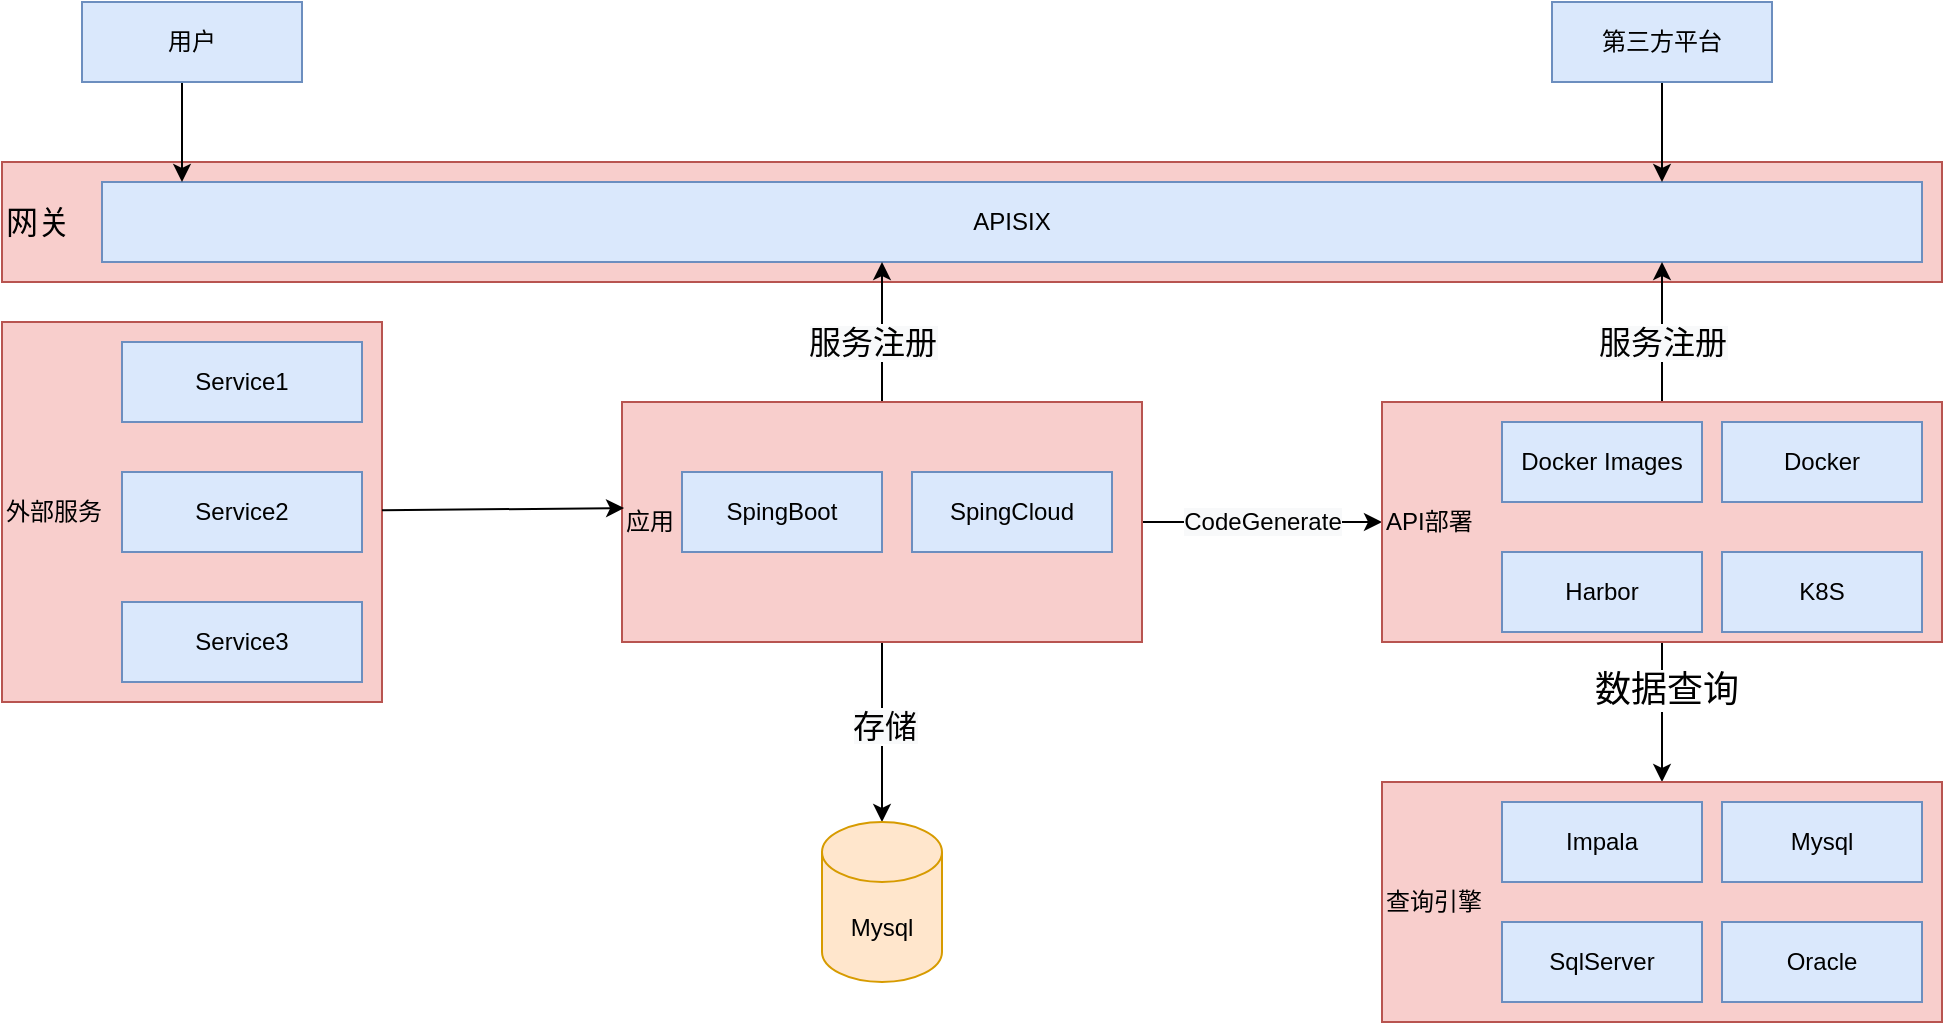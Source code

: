 <mxfile version="14.7.2" type="github">
  <diagram id="r0x-5GXP8GnMD5Ebxjs0" name="Page-1">
    <mxGraphModel dx="1113" dy="695" grid="1" gridSize="10" guides="1" tooltips="1" connect="1" arrows="1" fold="1" page="1" pageScale="1" pageWidth="827" pageHeight="1169" math="0" shadow="0">
      <root>
        <mxCell id="0" />
        <mxCell id="1" parent="0" />
        <mxCell id="jm6ivNQZs0HCPBrGzRNw-1" value="&lt;font style=&quot;font-size: 16px&quot;&gt;网关&lt;/font&gt;" style="rounded=0;whiteSpace=wrap;html=1;fillColor=#f8cecc;strokeColor=#b85450;align=left;" vertex="1" parent="1">
          <mxGeometry y="120" width="970" height="60" as="geometry" />
        </mxCell>
        <mxCell id="jm6ivNQZs0HCPBrGzRNw-2" value="APISIX" style="rounded=0;whiteSpace=wrap;html=1;fillColor=#dae8fc;strokeColor=#6c8ebf;" vertex="1" parent="1">
          <mxGeometry x="50" y="130" width="910" height="40" as="geometry" />
        </mxCell>
        <mxCell id="jm6ivNQZs0HCPBrGzRNw-7" value="" style="edgeStyle=orthogonalEdgeStyle;rounded=0;orthogonalLoop=1;jettySize=auto;html=1;" edge="1" parent="1" source="jm6ivNQZs0HCPBrGzRNw-4" target="jm6ivNQZs0HCPBrGzRNw-2">
          <mxGeometry relative="1" as="geometry">
            <Array as="points">
              <mxPoint x="90" y="90" />
              <mxPoint x="90" y="90" />
            </Array>
          </mxGeometry>
        </mxCell>
        <mxCell id="jm6ivNQZs0HCPBrGzRNw-4" value="用户" style="rounded=0;whiteSpace=wrap;html=1;fillColor=#dae8fc;strokeColor=#6c8ebf;" vertex="1" parent="1">
          <mxGeometry x="40" y="40" width="110" height="40" as="geometry" />
        </mxCell>
        <mxCell id="jm6ivNQZs0HCPBrGzRNw-51" value="" style="edgeStyle=orthogonalEdgeStyle;rounded=0;orthogonalLoop=1;jettySize=auto;html=1;" edge="1" parent="1" source="jm6ivNQZs0HCPBrGzRNw-5" target="jm6ivNQZs0HCPBrGzRNw-2">
          <mxGeometry relative="1" as="geometry">
            <Array as="points">
              <mxPoint x="835" y="130" />
              <mxPoint x="835" y="130" />
            </Array>
          </mxGeometry>
        </mxCell>
        <mxCell id="jm6ivNQZs0HCPBrGzRNw-5" value="第三方平台" style="rounded=0;whiteSpace=wrap;html=1;fillColor=#dae8fc;strokeColor=#6c8ebf;" vertex="1" parent="1">
          <mxGeometry x="775" y="40" width="110" height="40" as="geometry" />
        </mxCell>
        <mxCell id="jm6ivNQZs0HCPBrGzRNw-8" value="&lt;div&gt;&lt;span&gt;外部服务&lt;/span&gt;&lt;/div&gt;" style="whiteSpace=wrap;html=1;aspect=fixed;align=left;fillColor=#f8cecc;strokeColor=#b85450;" vertex="1" parent="1">
          <mxGeometry y="200" width="190" height="190" as="geometry" />
        </mxCell>
        <mxCell id="jm6ivNQZs0HCPBrGzRNw-9" value="Service1" style="rounded=0;whiteSpace=wrap;html=1;fillColor=#dae8fc;strokeColor=#6c8ebf;" vertex="1" parent="1">
          <mxGeometry x="60" y="210" width="120" height="40" as="geometry" />
        </mxCell>
        <mxCell id="jm6ivNQZs0HCPBrGzRNw-10" value="Service2" style="rounded=0;whiteSpace=wrap;html=1;fillColor=#dae8fc;strokeColor=#6c8ebf;" vertex="1" parent="1">
          <mxGeometry x="60" y="275" width="120" height="40" as="geometry" />
        </mxCell>
        <mxCell id="jm6ivNQZs0HCPBrGzRNw-11" value="Service3" style="rounded=0;whiteSpace=wrap;html=1;fillColor=#dae8fc;strokeColor=#6c8ebf;" vertex="1" parent="1">
          <mxGeometry x="60" y="340" width="120" height="40" as="geometry" />
        </mxCell>
        <mxCell id="jm6ivNQZs0HCPBrGzRNw-14" value="&lt;span style=&quot;font-size: 12px ; background-color: rgb(248 , 249 , 250)&quot;&gt;CodeGenerate&lt;/span&gt;" style="edgeStyle=orthogonalEdgeStyle;rounded=0;orthogonalLoop=1;jettySize=auto;html=1;" edge="1" parent="1" source="jm6ivNQZs0HCPBrGzRNw-12" target="jm6ivNQZs0HCPBrGzRNw-13">
          <mxGeometry relative="1" as="geometry" />
        </mxCell>
        <mxCell id="jm6ivNQZs0HCPBrGzRNw-19" value="" style="edgeStyle=orthogonalEdgeStyle;rounded=0;orthogonalLoop=1;jettySize=auto;html=1;" edge="1" parent="1" source="jm6ivNQZs0HCPBrGzRNw-12" target="jm6ivNQZs0HCPBrGzRNw-2">
          <mxGeometry relative="1" as="geometry">
            <Array as="points">
              <mxPoint x="440" y="200" />
              <mxPoint x="440" y="200" />
            </Array>
          </mxGeometry>
        </mxCell>
        <mxCell id="jm6ivNQZs0HCPBrGzRNw-41" value="&lt;span style=&quot;font-size: 16px ; background-color: rgb(248 , 249 , 250)&quot;&gt;服务注册&lt;/span&gt;" style="edgeLabel;html=1;align=center;verticalAlign=middle;resizable=0;points=[];" vertex="1" connectable="0" parent="jm6ivNQZs0HCPBrGzRNw-19">
          <mxGeometry y="-1" relative="1" as="geometry">
            <mxPoint x="-6" y="5" as="offset" />
          </mxGeometry>
        </mxCell>
        <mxCell id="jm6ivNQZs0HCPBrGzRNw-29" value="" style="edgeStyle=orthogonalEdgeStyle;rounded=0;orthogonalLoop=1;jettySize=auto;html=1;" edge="1" parent="1" source="jm6ivNQZs0HCPBrGzRNw-12" target="jm6ivNQZs0HCPBrGzRNw-28">
          <mxGeometry relative="1" as="geometry" />
        </mxCell>
        <mxCell id="jm6ivNQZs0HCPBrGzRNw-38" value="&lt;span style=&quot;font-size: 16px ; background-color: rgb(248 , 249 , 250)&quot;&gt;存储&lt;/span&gt;" style="edgeLabel;html=1;align=center;verticalAlign=middle;resizable=0;points=[];" vertex="1" connectable="0" parent="jm6ivNQZs0HCPBrGzRNw-29">
          <mxGeometry x="-0.067" y="1" relative="1" as="geometry">
            <mxPoint as="offset" />
          </mxGeometry>
        </mxCell>
        <mxCell id="jm6ivNQZs0HCPBrGzRNw-12" value="应用" style="rounded=0;whiteSpace=wrap;html=1;align=left;fillColor=#f8cecc;strokeColor=#b85450;" vertex="1" parent="1">
          <mxGeometry x="310" y="240" width="260" height="120" as="geometry" />
        </mxCell>
        <mxCell id="jm6ivNQZs0HCPBrGzRNw-26" value="" style="edgeStyle=orthogonalEdgeStyle;rounded=0;orthogonalLoop=1;jettySize=auto;html=1;" edge="1" parent="1" source="jm6ivNQZs0HCPBrGzRNw-13" target="jm6ivNQZs0HCPBrGzRNw-2">
          <mxGeometry relative="1" as="geometry">
            <Array as="points">
              <mxPoint x="830" y="210" />
              <mxPoint x="830" y="210" />
            </Array>
          </mxGeometry>
        </mxCell>
        <mxCell id="jm6ivNQZs0HCPBrGzRNw-39" value="&lt;span style=&quot;font-size: 16px ; background-color: rgb(248 , 249 , 250)&quot;&gt;服务注册&lt;/span&gt;" style="edgeLabel;html=1;align=center;verticalAlign=middle;resizable=0;points=[];" vertex="1" connectable="0" parent="jm6ivNQZs0HCPBrGzRNw-26">
          <mxGeometry x="-0.025" y="3" relative="1" as="geometry">
            <mxPoint x="3" y="4" as="offset" />
          </mxGeometry>
        </mxCell>
        <mxCell id="jm6ivNQZs0HCPBrGzRNw-32" value="" style="edgeStyle=orthogonalEdgeStyle;rounded=0;orthogonalLoop=1;jettySize=auto;html=1;" edge="1" parent="1" source="jm6ivNQZs0HCPBrGzRNw-13" target="jm6ivNQZs0HCPBrGzRNw-31">
          <mxGeometry relative="1" as="geometry" />
        </mxCell>
        <mxCell id="jm6ivNQZs0HCPBrGzRNw-37" value="&lt;font style=&quot;font-size: 18px&quot;&gt;数据查询&lt;/font&gt;" style="edgeLabel;html=1;align=center;verticalAlign=middle;resizable=0;points=[];" vertex="1" connectable="0" parent="jm6ivNQZs0HCPBrGzRNw-32">
          <mxGeometry x="-0.32" y="2" relative="1" as="geometry">
            <mxPoint as="offset" />
          </mxGeometry>
        </mxCell>
        <mxCell id="jm6ivNQZs0HCPBrGzRNw-13" value="API部署" style="rounded=0;whiteSpace=wrap;html=1;fillColor=#f8cecc;strokeColor=#b85450;align=left;" vertex="1" parent="1">
          <mxGeometry x="690" y="240" width="280" height="120" as="geometry" />
        </mxCell>
        <mxCell id="jm6ivNQZs0HCPBrGzRNw-16" value="SpingBoot" style="rounded=0;whiteSpace=wrap;html=1;fillColor=#dae8fc;strokeColor=#6c8ebf;" vertex="1" parent="1">
          <mxGeometry x="340" y="275" width="100" height="40" as="geometry" />
        </mxCell>
        <mxCell id="jm6ivNQZs0HCPBrGzRNw-17" value="SpingCloud" style="rounded=0;whiteSpace=wrap;html=1;fillColor=#dae8fc;strokeColor=#6c8ebf;" vertex="1" parent="1">
          <mxGeometry x="455" y="275" width="100" height="40" as="geometry" />
        </mxCell>
        <mxCell id="jm6ivNQZs0HCPBrGzRNw-22" value="Docker" style="rounded=0;whiteSpace=wrap;html=1;fillColor=#dae8fc;strokeColor=#6c8ebf;" vertex="1" parent="1">
          <mxGeometry x="860" y="250" width="100" height="40" as="geometry" />
        </mxCell>
        <mxCell id="jm6ivNQZs0HCPBrGzRNw-23" value="Docker Images" style="rounded=0;whiteSpace=wrap;html=1;fillColor=#dae8fc;strokeColor=#6c8ebf;" vertex="1" parent="1">
          <mxGeometry x="750" y="250" width="100" height="40" as="geometry" />
        </mxCell>
        <mxCell id="jm6ivNQZs0HCPBrGzRNw-24" value="K8S" style="rounded=0;whiteSpace=wrap;html=1;fillColor=#dae8fc;strokeColor=#6c8ebf;" vertex="1" parent="1">
          <mxGeometry x="860" y="315" width="100" height="40" as="geometry" />
        </mxCell>
        <mxCell id="jm6ivNQZs0HCPBrGzRNw-25" value="Harbor" style="rounded=0;whiteSpace=wrap;html=1;fillColor=#dae8fc;strokeColor=#6c8ebf;" vertex="1" parent="1">
          <mxGeometry x="750" y="315" width="100" height="40" as="geometry" />
        </mxCell>
        <mxCell id="jm6ivNQZs0HCPBrGzRNw-28" value="Mysql" style="shape=cylinder3;whiteSpace=wrap;html=1;boundedLbl=1;backgroundOutline=1;size=15;fillColor=#ffe6cc;strokeColor=#d79b00;" vertex="1" parent="1">
          <mxGeometry x="410" y="450" width="60" height="80" as="geometry" />
        </mxCell>
        <mxCell id="jm6ivNQZs0HCPBrGzRNw-31" value="查询引擎" style="rounded=0;whiteSpace=wrap;html=1;fillColor=#f8cecc;strokeColor=#b85450;align=left;" vertex="1" parent="1">
          <mxGeometry x="690" y="430" width="280" height="120" as="geometry" />
        </mxCell>
        <mxCell id="jm6ivNQZs0HCPBrGzRNw-33" value="Impala" style="rounded=0;whiteSpace=wrap;html=1;fillColor=#dae8fc;strokeColor=#6c8ebf;" vertex="1" parent="1">
          <mxGeometry x="750" y="440" width="100" height="40" as="geometry" />
        </mxCell>
        <mxCell id="jm6ivNQZs0HCPBrGzRNw-34" value="Mysql" style="rounded=0;whiteSpace=wrap;html=1;fillColor=#dae8fc;strokeColor=#6c8ebf;" vertex="1" parent="1">
          <mxGeometry x="860" y="440" width="100" height="40" as="geometry" />
        </mxCell>
        <mxCell id="jm6ivNQZs0HCPBrGzRNw-35" value="SqlServer" style="rounded=0;whiteSpace=wrap;html=1;fillColor=#dae8fc;strokeColor=#6c8ebf;" vertex="1" parent="1">
          <mxGeometry x="750" y="500" width="100" height="40" as="geometry" />
        </mxCell>
        <mxCell id="jm6ivNQZs0HCPBrGzRNw-36" value="Oracle" style="rounded=0;whiteSpace=wrap;html=1;fillColor=#dae8fc;strokeColor=#6c8ebf;" vertex="1" parent="1">
          <mxGeometry x="860" y="500" width="100" height="40" as="geometry" />
        </mxCell>
        <mxCell id="jm6ivNQZs0HCPBrGzRNw-50" value="" style="endArrow=classic;html=1;entryX=0.004;entryY=0.442;entryDx=0;entryDy=0;entryPerimeter=0;" edge="1" parent="1" source="jm6ivNQZs0HCPBrGzRNw-8" target="jm6ivNQZs0HCPBrGzRNw-12">
          <mxGeometry width="50" height="50" relative="1" as="geometry">
            <mxPoint x="200" y="300" as="sourcePoint" />
            <mxPoint x="310" y="298" as="targetPoint" />
          </mxGeometry>
        </mxCell>
      </root>
    </mxGraphModel>
  </diagram>
</mxfile>

